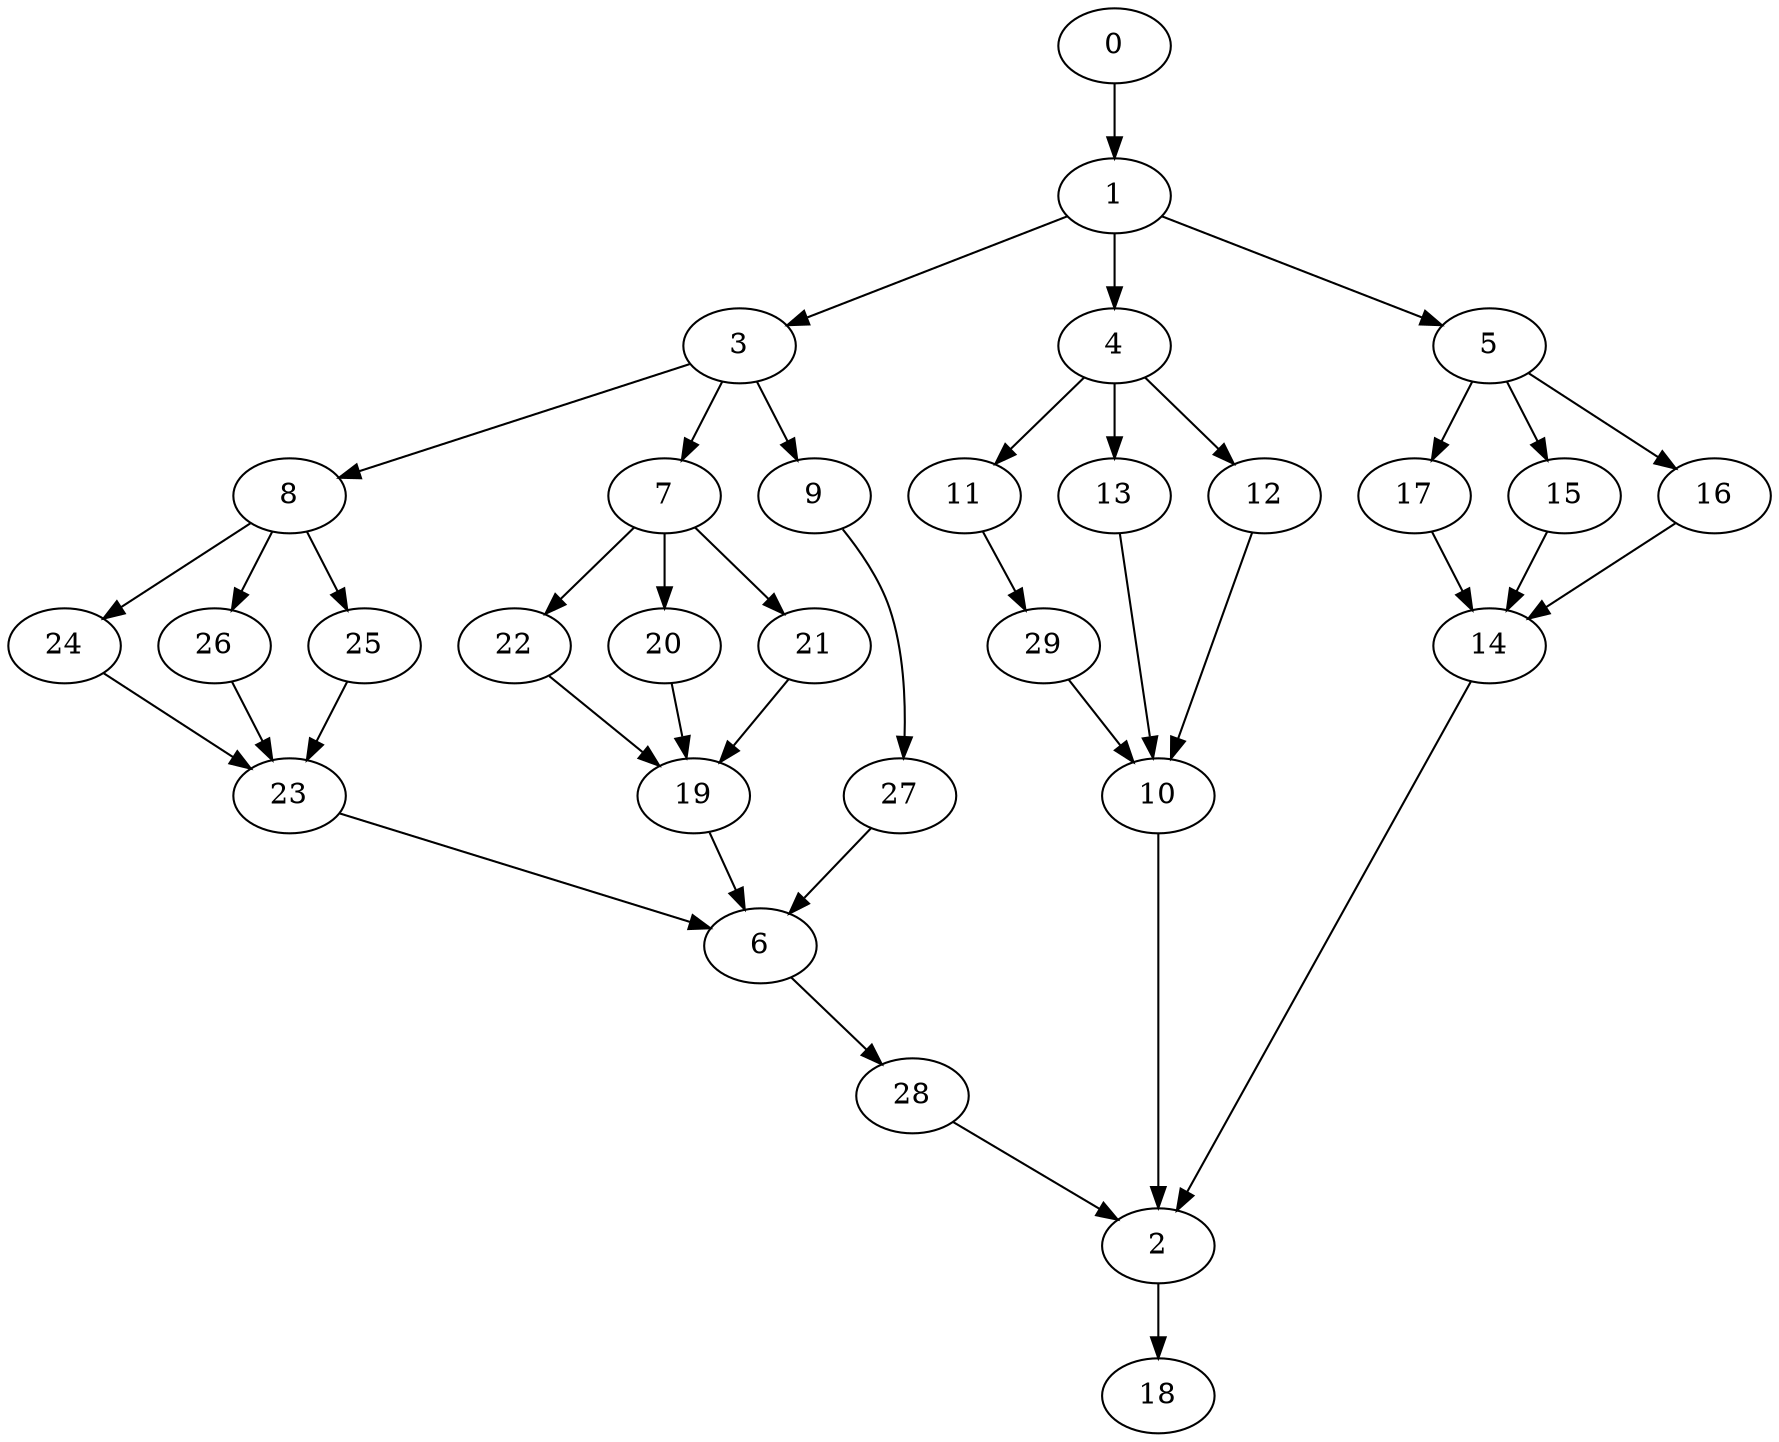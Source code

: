 digraph "SeriesParallel-MaxBf-3_Nodes_30_CCR_1.03_WeightType_Random#1_Heterogeneous-4-2-strong" {
0 [Weight=6];
1 [Weight=3];
3 [Weight=4];
8 [Weight=13];
4 [Weight=7];
7 [Weight=4];
11 [Weight=10];
22 [Weight=7];
20 [Weight=9];
21 [Weight=6];
5 [Weight=13];
24 [Weight=6];
26 [Weight=7];
25 [Weight=3];
29 [Weight=13];
13 [Weight=12];
19 [Weight=6];
9 [Weight=3];
12 [Weight=12];
27 [Weight=3];
23 [Weight=4];
17 [Weight=10];
15 [Weight=10];
6 [Weight=3];
16 [Weight=3];
10 [Weight=7];
28 [Weight=10];
14 [Weight=7];
2 [Weight=7];
18 [Weight=13];
12 -> 10 [Weight=3];
1 -> 4 [Weight=10];
23 -> 6 [Weight=2];
15 -> 14 [Weight=2];
5 -> 15 [Weight=4];
2 -> 18 [Weight=2];
3 -> 7 [Weight=5];
6 -> 28 [Weight=3];
14 -> 2 [Weight=6];
7 -> 22 [Weight=5];
13 -> 10 [Weight=8];
26 -> 23 [Weight=9];
3 -> 8 [Weight=6];
8 -> 25 [Weight=10];
7 -> 21 [Weight=4];
8 -> 24 [Weight=10];
0 -> 1 [Weight=5];
17 -> 14 [Weight=3];
7 -> 20 [Weight=6];
5 -> 17 [Weight=6];
16 -> 14 [Weight=4];
4 -> 13 [Weight=2];
3 -> 9 [Weight=4];
11 -> 29 [Weight=4];
1 -> 5 [Weight=4];
29 -> 10 [Weight=9];
1 -> 3 [Weight=2];
9 -> 27 [Weight=2];
25 -> 23 [Weight=7];
8 -> 26 [Weight=5];
21 -> 19 [Weight=7];
4 -> 11 [Weight=6];
10 -> 2 [Weight=8];
19 -> 6 [Weight=8];
20 -> 19 [Weight=4];
4 -> 12 [Weight=8];
24 -> 23 [Weight=10];
28 -> 2 [Weight=5];
27 -> 6 [Weight=4];
22 -> 19 [Weight=7];
5 -> 16 [Weight=8];
}
